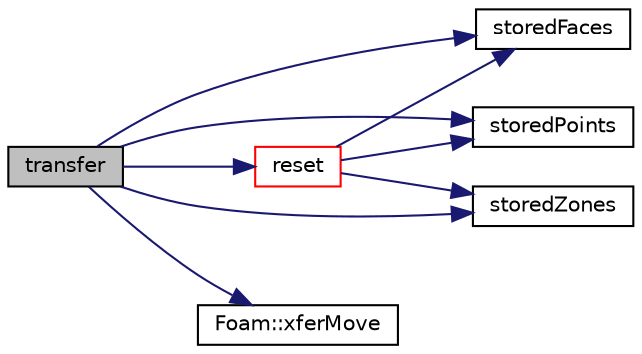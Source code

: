 digraph "transfer"
{
  bgcolor="transparent";
  edge [fontname="Helvetica",fontsize="10",labelfontname="Helvetica",labelfontsize="10"];
  node [fontname="Helvetica",fontsize="10",shape=record];
  rankdir="LR";
  Node1 [label="transfer",height=0.2,width=0.4,color="black", fillcolor="grey75", style="filled", fontcolor="black"];
  Node1 -> Node2 [color="midnightblue",fontsize="10",style="solid",fontname="Helvetica"];
  Node2 [label="reset",height=0.2,width=0.4,color="red",URL="$a01504.html#a2842f8772b68328d806d9b0fb8b5e28f",tooltip="Reset primitive data (points, faces and zones) "];
  Node2 -> Node3 [color="midnightblue",fontsize="10",style="solid",fontname="Helvetica"];
  Node3 [label="storedFaces",height=0.2,width=0.4,color="black",URL="$a01504.html#aba1de32362845ea07612cbb52d6d19f0",tooltip="Non-const access to the faces. "];
  Node2 -> Node4 [color="midnightblue",fontsize="10",style="solid",fontname="Helvetica"];
  Node4 [label="storedPoints",height=0.2,width=0.4,color="black",URL="$a01504.html#a42d63b7b3dcf589fbe1c4cd2bc8e3d9b",tooltip="Non-const access to global points. "];
  Node2 -> Node5 [color="midnightblue",fontsize="10",style="solid",fontname="Helvetica"];
  Node5 [label="storedZones",height=0.2,width=0.4,color="black",URL="$a01504.html#aa4da19498e7e904ff22cf57fc8899360",tooltip="Non-const access to the zones. "];
  Node1 -> Node3 [color="midnightblue",fontsize="10",style="solid",fontname="Helvetica"];
  Node1 -> Node4 [color="midnightblue",fontsize="10",style="solid",fontname="Helvetica"];
  Node1 -> Node5 [color="midnightblue",fontsize="10",style="solid",fontname="Helvetica"];
  Node1 -> Node6 [color="midnightblue",fontsize="10",style="solid",fontname="Helvetica"];
  Node6 [label="Foam::xferMove",height=0.2,width=0.4,color="black",URL="$a10936.html#ae3ad39ee5ad896e6d3c0f137ecd12abb",tooltip="Construct by transferring the contents of the arg. "];
}
